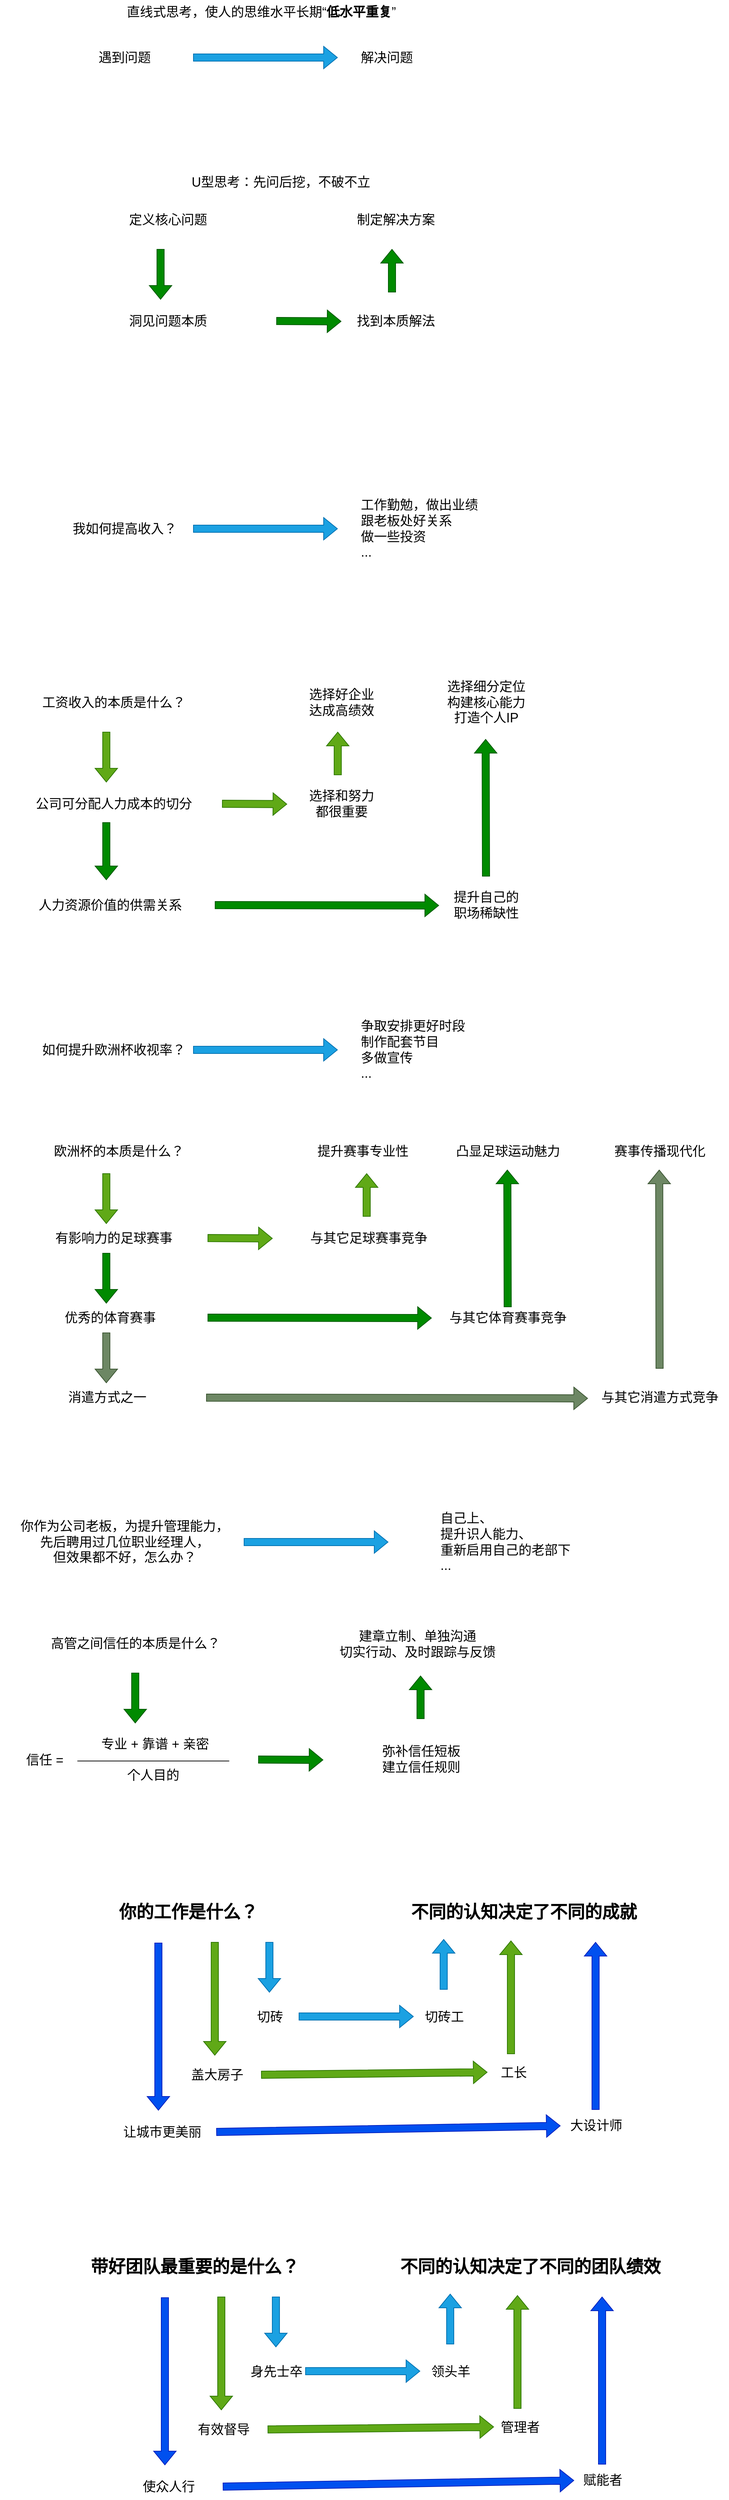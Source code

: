 <mxfile version="20.3.0" type="device"><diagram id="8gfloAJ6xDcUvVrCdhrA" name="第 1 页"><mxGraphModel dx="1644" dy="1692" grid="0" gridSize="10" guides="1" tooltips="1" connect="1" arrows="1" fold="1" page="0" pageScale="1" pageWidth="827" pageHeight="1169" math="0" shadow="0"><root><mxCell id="0"/><mxCell id="1" parent="0"/><mxCell id="8otG7ElQNW7sTsHHkTXs-1" value="" style="shape=flexArrow;endArrow=classic;html=1;rounded=0;fillColor=#1ba1e2;strokeColor=#006EAF;" parent="1" edge="1"><mxGeometry width="50" height="50" relative="1" as="geometry"><mxPoint x="250" y="139.5" as="sourcePoint"/><mxPoint x="450" y="139.5" as="targetPoint"/></mxGeometry></mxCell><mxCell id="8otG7ElQNW7sTsHHkTXs-2" value="我如何提高收入？" style="text;html=1;align=center;verticalAlign=middle;resizable=0;points=[];autosize=1;strokeColor=none;fillColor=none;fontSize=18;" parent="1" vertex="1"><mxGeometry x="70" y="120" width="170" height="40" as="geometry"/></mxCell><mxCell id="8otG7ElQNW7sTsHHkTXs-3" value="工作勤勉，做出业绩&lt;br&gt;跟老板处好关系&lt;br&gt;做一些投资&lt;br&gt;..." style="text;html=1;align=left;verticalAlign=middle;resizable=0;points=[];autosize=1;strokeColor=none;fillColor=none;fontSize=18;" parent="1" vertex="1"><mxGeometry x="480" y="90" width="190" height="100" as="geometry"/></mxCell><mxCell id="8otG7ElQNW7sTsHHkTXs-4" value="" style="shape=flexArrow;endArrow=classic;html=1;rounded=0;fillColor=#60a917;strokeColor=#2D7600;" parent="1" edge="1"><mxGeometry width="50" height="50" relative="1" as="geometry"><mxPoint x="290" y="519.5" as="sourcePoint"/><mxPoint x="380" y="520" as="targetPoint"/></mxGeometry></mxCell><mxCell id="8otG7ElQNW7sTsHHkTXs-5" value="工资收入的本质是什么？" style="text;html=1;align=center;verticalAlign=middle;resizable=0;points=[];autosize=1;strokeColor=none;fillColor=none;fontSize=18;" parent="1" vertex="1"><mxGeometry x="30" y="360" width="220" height="40" as="geometry"/></mxCell><mxCell id="8otG7ElQNW7sTsHHkTXs-6" value="" style="shape=flexArrow;endArrow=classic;html=1;rounded=0;fillColor=#60a917;strokeColor=#2D7600;" parent="1" edge="1"><mxGeometry width="50" height="50" relative="1" as="geometry"><mxPoint x="130" y="420" as="sourcePoint"/><mxPoint x="130" y="490" as="targetPoint"/></mxGeometry></mxCell><mxCell id="8otG7ElQNW7sTsHHkTXs-7" value="公司可分配人力成本的切分" style="text;html=1;align=center;verticalAlign=middle;resizable=0;points=[];autosize=1;strokeColor=none;fillColor=none;fontSize=18;" parent="1" vertex="1"><mxGeometry x="20" y="500" width="240" height="40" as="geometry"/></mxCell><mxCell id="8otG7ElQNW7sTsHHkTXs-8" value="" style="shape=flexArrow;endArrow=classic;html=1;rounded=0;fillColor=#008a00;strokeColor=#005700;" parent="1" edge="1"><mxGeometry width="50" height="50" relative="1" as="geometry"><mxPoint x="130" y="545" as="sourcePoint"/><mxPoint x="130" y="625" as="targetPoint"/></mxGeometry></mxCell><mxCell id="8otG7ElQNW7sTsHHkTXs-9" value="人力资源价值的供需关系" style="text;html=1;align=center;verticalAlign=middle;resizable=0;points=[];autosize=1;strokeColor=none;fillColor=none;fontSize=18;" parent="1" vertex="1"><mxGeometry x="27" y="643" width="216" height="34" as="geometry"/></mxCell><mxCell id="8otG7ElQNW7sTsHHkTXs-10" value="选择和努力&lt;br&gt;都很重要" style="text;html=1;align=center;verticalAlign=middle;resizable=0;points=[];autosize=1;strokeColor=none;fillColor=none;fontSize=18;" parent="1" vertex="1"><mxGeometry x="400" y="490" width="110" height="60" as="geometry"/></mxCell><mxCell id="8otG7ElQNW7sTsHHkTXs-11" value="选择好企业&lt;br&gt;达成高绩效" style="text;html=1;align=center;verticalAlign=middle;resizable=0;points=[];autosize=1;strokeColor=none;fillColor=none;fontSize=18;" parent="1" vertex="1"><mxGeometry x="400" y="350" width="110" height="60" as="geometry"/></mxCell><mxCell id="8otG7ElQNW7sTsHHkTXs-12" value="" style="shape=flexArrow;endArrow=classic;html=1;rounded=0;fillColor=#60a917;strokeColor=#2D7600;" parent="1" edge="1"><mxGeometry width="50" height="50" relative="1" as="geometry"><mxPoint x="450" y="480" as="sourcePoint"/><mxPoint x="450" y="420" as="targetPoint"/></mxGeometry></mxCell><mxCell id="8otG7ElQNW7sTsHHkTXs-13" value="提升自己的&lt;br&gt;职场稀缺性" style="text;html=1;align=center;verticalAlign=middle;resizable=0;points=[];autosize=1;strokeColor=none;fillColor=none;fontSize=18;" parent="1" vertex="1"><mxGeometry x="600" y="630" width="110" height="60" as="geometry"/></mxCell><mxCell id="8otG7ElQNW7sTsHHkTXs-14" value="" style="shape=flexArrow;endArrow=classic;html=1;rounded=0;fillColor=#008a00;strokeColor=#005700;" parent="1" edge="1"><mxGeometry width="50" height="50" relative="1" as="geometry"><mxPoint x="280" y="659.5" as="sourcePoint"/><mxPoint x="590" y="660" as="targetPoint"/></mxGeometry></mxCell><mxCell id="8otG7ElQNW7sTsHHkTXs-15" value="选择细分定位&lt;br&gt;构建核心能力&lt;br&gt;打造个人IP" style="text;html=1;align=center;verticalAlign=middle;resizable=0;points=[];autosize=1;strokeColor=none;fillColor=none;fontSize=18;" parent="1" vertex="1"><mxGeometry x="590" y="340" width="130" height="80" as="geometry"/></mxCell><mxCell id="8otG7ElQNW7sTsHHkTXs-16" value="" style="shape=flexArrow;endArrow=classic;html=1;rounded=0;fillColor=#008a00;strokeColor=#005700;" parent="1" edge="1"><mxGeometry width="50" height="50" relative="1" as="geometry"><mxPoint x="655" y="620" as="sourcePoint"/><mxPoint x="654.5" y="430" as="targetPoint"/></mxGeometry></mxCell><mxCell id="8otG7ElQNW7sTsHHkTXs-17" value="" style="shape=flexArrow;endArrow=classic;html=1;rounded=0;fillColor=#1ba1e2;strokeColor=#006EAF;" parent="1" edge="1"><mxGeometry width="50" height="50" relative="1" as="geometry"><mxPoint x="250" y="859.5" as="sourcePoint"/><mxPoint x="450" y="859.5" as="targetPoint"/></mxGeometry></mxCell><mxCell id="8otG7ElQNW7sTsHHkTXs-18" value="如何提升欧洲杯收视率？" style="text;html=1;align=center;verticalAlign=middle;resizable=0;points=[];autosize=1;strokeColor=none;fillColor=none;fontSize=18;" parent="1" vertex="1"><mxGeometry x="30" y="840" width="220" height="40" as="geometry"/></mxCell><mxCell id="8otG7ElQNW7sTsHHkTXs-19" value="争取安排更好时段&lt;br&gt;制作配套节目&lt;br&gt;多做宣传&lt;br&gt;..." style="text;html=1;align=left;verticalAlign=middle;resizable=0;points=[];autosize=1;strokeColor=none;fillColor=none;fontSize=18;" parent="1" vertex="1"><mxGeometry x="480" y="810" width="170" height="100" as="geometry"/></mxCell><mxCell id="8otG7ElQNW7sTsHHkTXs-21" value="欧洲杯的本质是什么？" style="text;html=1;align=center;verticalAlign=middle;resizable=0;points=[];autosize=1;strokeColor=none;fillColor=none;fontSize=18;" parent="1" vertex="1"><mxGeometry x="47" y="980" width="200" height="40" as="geometry"/></mxCell><mxCell id="8otG7ElQNW7sTsHHkTXs-22" value="提升赛事专业性" style="text;html=1;align=left;verticalAlign=middle;resizable=0;points=[];autosize=1;strokeColor=none;fillColor=none;fontSize=18;" parent="1" vertex="1"><mxGeometry x="420" y="980" width="150" height="40" as="geometry"/></mxCell><mxCell id="8otG7ElQNW7sTsHHkTXs-23" value="有影响力的足球赛事" style="text;html=1;align=center;verticalAlign=middle;resizable=0;points=[];autosize=1;strokeColor=none;fillColor=none;fontSize=18;" parent="1" vertex="1"><mxGeometry x="45" y="1100" width="190" height="40" as="geometry"/></mxCell><mxCell id="8otG7ElQNW7sTsHHkTXs-24" value="优秀的体育赛事" style="text;html=1;align=center;verticalAlign=middle;resizable=0;points=[];autosize=1;strokeColor=none;fillColor=none;fontSize=18;" parent="1" vertex="1"><mxGeometry x="60" y="1210" width="150" height="40" as="geometry"/></mxCell><mxCell id="8otG7ElQNW7sTsHHkTXs-25" value="消遣方式之一" style="text;html=1;align=center;verticalAlign=middle;resizable=0;points=[];autosize=1;strokeColor=none;fillColor=none;fontSize=18;" parent="1" vertex="1"><mxGeometry x="66" y="1320" width="130" height="40" as="geometry"/></mxCell><mxCell id="8otG7ElQNW7sTsHHkTXs-26" value="与其它足球赛事竞争" style="text;html=1;align=left;verticalAlign=middle;resizable=0;points=[];autosize=1;strokeColor=none;fillColor=none;fontSize=18;" parent="1" vertex="1"><mxGeometry x="410" y="1100" width="190" height="40" as="geometry"/></mxCell><mxCell id="8otG7ElQNW7sTsHHkTXs-27" value="与其它体育赛事竞争" style="text;html=1;align=center;verticalAlign=middle;resizable=0;points=[];autosize=1;strokeColor=none;fillColor=none;fontSize=18;" parent="1" vertex="1"><mxGeometry x="590" y="1210" width="190" height="40" as="geometry"/></mxCell><mxCell id="8otG7ElQNW7sTsHHkTXs-28" value="凸显足球运动魅力" style="text;html=1;align=center;verticalAlign=middle;resizable=0;points=[];autosize=1;strokeColor=none;fillColor=none;fontSize=18;" parent="1" vertex="1"><mxGeometry x="600" y="980" width="170" height="40" as="geometry"/></mxCell><mxCell id="8otG7ElQNW7sTsHHkTXs-29" value="与其它消遣方式竞争" style="text;html=1;align=center;verticalAlign=middle;resizable=0;points=[];autosize=1;strokeColor=none;fillColor=none;fontSize=18;" parent="1" vertex="1"><mxGeometry x="800" y="1320" width="190" height="40" as="geometry"/></mxCell><mxCell id="8otG7ElQNW7sTsHHkTXs-30" value="赛事传播现代化" style="text;html=1;align=center;verticalAlign=middle;resizable=0;points=[];autosize=1;strokeColor=none;fillColor=none;fontSize=18;" parent="1" vertex="1"><mxGeometry x="820" y="980" width="150" height="40" as="geometry"/></mxCell><mxCell id="8otG7ElQNW7sTsHHkTXs-31" value="" style="shape=flexArrow;endArrow=classic;html=1;rounded=0;fillColor=#008a00;strokeColor=#005700;" parent="1" edge="1"><mxGeometry width="50" height="50" relative="1" as="geometry"><mxPoint x="270" y="1229.5" as="sourcePoint"/><mxPoint x="580" y="1230" as="targetPoint"/></mxGeometry></mxCell><mxCell id="8otG7ElQNW7sTsHHkTXs-32" value="" style="shape=flexArrow;endArrow=classic;html=1;rounded=0;fillColor=#60a917;strokeColor=#2D7600;" parent="1" edge="1"><mxGeometry width="50" height="50" relative="1" as="geometry"><mxPoint x="270" y="1119.5" as="sourcePoint"/><mxPoint x="360" y="1120" as="targetPoint"/></mxGeometry></mxCell><mxCell id="8otG7ElQNW7sTsHHkTXs-33" value="" style="shape=flexArrow;endArrow=classic;html=1;rounded=0;fillColor=#6d8764;strokeColor=#3A5431;entryX=-0.011;entryY=0.275;entryDx=0;entryDy=0;entryPerimeter=0;" parent="1" edge="1"><mxGeometry width="50" height="50" relative="1" as="geometry"><mxPoint x="268" y="1340" as="sourcePoint"/><mxPoint x="795.91" y="1341" as="targetPoint"/></mxGeometry></mxCell><mxCell id="8otG7ElQNW7sTsHHkTXs-34" value="" style="shape=flexArrow;endArrow=classic;html=1;rounded=0;fillColor=#008a00;strokeColor=#005700;" parent="1" edge="1"><mxGeometry width="50" height="50" relative="1" as="geometry"><mxPoint x="685" y="1215" as="sourcePoint"/><mxPoint x="684.5" y="1025" as="targetPoint"/></mxGeometry></mxCell><mxCell id="8otG7ElQNW7sTsHHkTXs-35" value="" style="shape=flexArrow;endArrow=classic;html=1;rounded=0;fillColor=#6d8764;strokeColor=#3A5431;" parent="1" edge="1"><mxGeometry width="50" height="50" relative="1" as="geometry"><mxPoint x="895" y="1300" as="sourcePoint"/><mxPoint x="894.5" y="1025" as="targetPoint"/></mxGeometry></mxCell><mxCell id="8otG7ElQNW7sTsHHkTXs-36" value="" style="shape=flexArrow;endArrow=classic;html=1;rounded=0;fillColor=#60a917;strokeColor=#2D7600;" parent="1" edge="1"><mxGeometry width="50" height="50" relative="1" as="geometry"><mxPoint x="490" y="1090" as="sourcePoint"/><mxPoint x="490" y="1030" as="targetPoint"/></mxGeometry></mxCell><mxCell id="8otG7ElQNW7sTsHHkTXs-37" value="" style="shape=flexArrow;endArrow=classic;html=1;rounded=0;fillColor=#008a00;strokeColor=#005700;" parent="1" edge="1"><mxGeometry width="50" height="50" relative="1" as="geometry"><mxPoint x="130" y="1140" as="sourcePoint"/><mxPoint x="130" y="1210" as="targetPoint"/></mxGeometry></mxCell><mxCell id="8otG7ElQNW7sTsHHkTXs-38" value="" style="shape=flexArrow;endArrow=classic;html=1;rounded=0;fillColor=#60a917;strokeColor=#2D7600;" parent="1" edge="1"><mxGeometry width="50" height="50" relative="1" as="geometry"><mxPoint x="130" y="1030" as="sourcePoint"/><mxPoint x="130" y="1100" as="targetPoint"/></mxGeometry></mxCell><mxCell id="8otG7ElQNW7sTsHHkTXs-39" value="" style="shape=flexArrow;endArrow=classic;html=1;rounded=0;fillColor=#6d8764;strokeColor=#3A5431;" parent="1" edge="1"><mxGeometry width="50" height="50" relative="1" as="geometry"><mxPoint x="130" y="1250" as="sourcePoint"/><mxPoint x="130" y="1320" as="targetPoint"/></mxGeometry></mxCell><mxCell id="8otG7ElQNW7sTsHHkTXs-40" value="" style="shape=flexArrow;endArrow=classic;html=1;rounded=0;fillColor=#1ba1e2;strokeColor=#006EAF;" parent="1" edge="1"><mxGeometry width="50" height="50" relative="1" as="geometry"><mxPoint x="320" y="1539.5" as="sourcePoint"/><mxPoint x="520" y="1539.5" as="targetPoint"/></mxGeometry></mxCell><mxCell id="8otG7ElQNW7sTsHHkTXs-41" value="你作为公司老板，为提升管理能力，&lt;br&gt;先后聘用过几位职业经理人，&lt;br&gt;但效果都不好，怎么办？" style="text;html=1;align=center;verticalAlign=middle;resizable=0;points=[];autosize=1;strokeColor=none;fillColor=none;fontSize=18;" parent="1" vertex="1"><mxGeometry y="1500" width="310" height="80" as="geometry"/></mxCell><mxCell id="8otG7ElQNW7sTsHHkTXs-42" value="自己上、&lt;br&gt;提升识人能力、&lt;br&gt;重新启用自己的老部下&lt;br&gt;..." style="text;html=1;align=left;verticalAlign=middle;resizable=0;points=[];autosize=1;strokeColor=none;fillColor=none;fontSize=18;" parent="1" vertex="1"><mxGeometry x="590" y="1490" width="200" height="100" as="geometry"/></mxCell><mxCell id="8otG7ElQNW7sTsHHkTXs-43" value="" style="shape=flexArrow;endArrow=classic;html=1;rounded=0;fillColor=#008a00;strokeColor=#005700;" parent="1" edge="1"><mxGeometry width="50" height="50" relative="1" as="geometry"><mxPoint x="340" y="1840" as="sourcePoint"/><mxPoint x="430" y="1840.5" as="targetPoint"/></mxGeometry></mxCell><mxCell id="8otG7ElQNW7sTsHHkTXs-44" value="高管之间信任的本质是什么？" style="text;html=1;align=center;verticalAlign=middle;resizable=0;points=[];autosize=1;strokeColor=none;fillColor=none;fontSize=18;" parent="1" vertex="1"><mxGeometry x="40" y="1660" width="260" height="40" as="geometry"/></mxCell><mxCell id="8otG7ElQNW7sTsHHkTXs-45" value="" style="shape=flexArrow;endArrow=classic;html=1;rounded=0;fillColor=#008a00;strokeColor=#005700;" parent="1" edge="1"><mxGeometry width="50" height="50" relative="1" as="geometry"><mxPoint x="170" y="1720" as="sourcePoint"/><mxPoint x="170" y="1790" as="targetPoint"/></mxGeometry></mxCell><mxCell id="8otG7ElQNW7sTsHHkTXs-46" value="&amp;nbsp; &amp;nbsp; &amp;nbsp; &amp;nbsp; &amp;nbsp; &amp;nbsp; &amp;nbsp; &amp;nbsp; &amp;nbsp; &amp;nbsp; &amp;nbsp; &amp;nbsp; &amp;nbsp; 专业 + 靠谱 + 亲密&lt;br&gt;信任 =&amp;nbsp; &amp;nbsp; &amp;nbsp; &amp;nbsp; &amp;nbsp; &amp;nbsp; &amp;nbsp; &amp;nbsp; &amp;nbsp; &amp;nbsp; &amp;nbsp; &amp;nbsp; &amp;nbsp; &amp;nbsp; &amp;nbsp; &amp;nbsp; &amp;nbsp; &amp;nbsp;&lt;br&gt;&amp;nbsp; &amp;nbsp; &amp;nbsp; &amp;nbsp; &amp;nbsp; &amp;nbsp; &amp;nbsp; &amp;nbsp; &amp;nbsp; &amp;nbsp; &amp;nbsp; &amp;nbsp; &amp;nbsp;个人目的" style="text;html=1;align=center;verticalAlign=middle;resizable=0;points=[];autosize=1;strokeColor=none;fillColor=none;fontSize=18;" parent="1" vertex="1"><mxGeometry x="-17" y="1802" width="297" height="77" as="geometry"/></mxCell><mxCell id="8otG7ElQNW7sTsHHkTXs-49" value="弥补信任短板&lt;br&gt;建立信任规则" style="text;html=1;align=center;verticalAlign=middle;resizable=0;points=[];autosize=1;strokeColor=none;fillColor=none;fontSize=18;" parent="1" vertex="1"><mxGeometry x="500" y="1810" width="130" height="60" as="geometry"/></mxCell><mxCell id="8otG7ElQNW7sTsHHkTXs-50" value="建章立制、单独沟通&lt;br&gt;切实行动、及时跟踪与反馈" style="text;html=1;align=center;verticalAlign=middle;resizable=0;points=[];autosize=1;strokeColor=none;fillColor=none;fontSize=18;" parent="1" vertex="1"><mxGeometry x="443" y="1653" width="234" height="55" as="geometry"/></mxCell><mxCell id="8otG7ElQNW7sTsHHkTXs-51" value="" style="shape=flexArrow;endArrow=classic;html=1;rounded=0;fillColor=#008a00;strokeColor=#005700;" parent="1" edge="1"><mxGeometry width="50" height="50" relative="1" as="geometry"><mxPoint x="564.5" y="1784" as="sourcePoint"/><mxPoint x="564.5" y="1724" as="targetPoint"/></mxGeometry></mxCell><mxCell id="8otG7ElQNW7sTsHHkTXs-56" value="" style="endArrow=none;html=1;rounded=0;fontSize=18;" parent="1" edge="1"><mxGeometry width="50" height="50" relative="1" as="geometry"><mxPoint x="90" y="1842" as="sourcePoint"/><mxPoint x="300" y="1842" as="targetPoint"/></mxGeometry></mxCell><mxCell id="8otG7ElQNW7sTsHHkTXs-57" value="" style="shape=flexArrow;endArrow=classic;html=1;rounded=0;fillColor=#1ba1e2;strokeColor=#006EAF;" parent="1" edge="1"><mxGeometry width="50" height="50" relative="1" as="geometry"><mxPoint x="250" y="-511.5" as="sourcePoint"/><mxPoint x="450" y="-511.5" as="targetPoint"/></mxGeometry></mxCell><mxCell id="8otG7ElQNW7sTsHHkTXs-58" value="遇到问题" style="text;html=1;align=center;verticalAlign=middle;resizable=0;points=[];autosize=1;strokeColor=none;fillColor=none;fontSize=18;" parent="1" vertex="1"><mxGeometry x="110" y="-528" width="90" height="34" as="geometry"/></mxCell><mxCell id="8otG7ElQNW7sTsHHkTXs-59" value="解决问题" style="text;html=1;align=left;verticalAlign=middle;resizable=0;points=[];autosize=1;strokeColor=none;fillColor=none;fontSize=18;" parent="1" vertex="1"><mxGeometry x="480" y="-528" width="90" height="34" as="geometry"/></mxCell><mxCell id="8otG7ElQNW7sTsHHkTXs-60" value="直线式思考，使人的思维水平长期“&lt;b&gt;低水平重复&lt;/b&gt;”" style="text;html=1;align=center;verticalAlign=middle;resizable=0;points=[];autosize=1;strokeColor=none;fillColor=none;fontSize=18;" parent="1" vertex="1"><mxGeometry x="149" y="-591" width="390" height="34" as="geometry"/></mxCell><mxCell id="8otG7ElQNW7sTsHHkTXs-61" value="" style="shape=flexArrow;endArrow=classic;html=1;rounded=0;fillColor=#008a00;strokeColor=#005700;" parent="1" edge="1"><mxGeometry width="50" height="50" relative="1" as="geometry"><mxPoint x="365" y="-147.5" as="sourcePoint"/><mxPoint x="455" y="-147" as="targetPoint"/></mxGeometry></mxCell><mxCell id="8otG7ElQNW7sTsHHkTXs-62" value="定义核心问题" style="text;html=1;align=center;verticalAlign=middle;resizable=0;points=[];autosize=1;strokeColor=none;fillColor=none;fontSize=18;" parent="1" vertex="1"><mxGeometry x="152" y="-304" width="126" height="34" as="geometry"/></mxCell><mxCell id="8otG7ElQNW7sTsHHkTXs-63" value="" style="shape=flexArrow;endArrow=classic;html=1;rounded=0;fillColor=#008a00;strokeColor=#005700;" parent="1" edge="1"><mxGeometry width="50" height="50" relative="1" as="geometry"><mxPoint x="205" y="-247" as="sourcePoint"/><mxPoint x="205" y="-177" as="targetPoint"/></mxGeometry></mxCell><mxCell id="8otG7ElQNW7sTsHHkTXs-64" value="洞见问题本质" style="text;html=1;align=center;verticalAlign=middle;resizable=0;points=[];autosize=1;strokeColor=none;fillColor=none;fontSize=18;" parent="1" vertex="1"><mxGeometry x="152" y="-164" width="126" height="34" as="geometry"/></mxCell><mxCell id="8otG7ElQNW7sTsHHkTXs-65" value="找到本质解法" style="text;html=1;align=center;verticalAlign=middle;resizable=0;points=[];autosize=1;strokeColor=none;fillColor=none;fontSize=18;" parent="1" vertex="1"><mxGeometry x="467" y="-164" width="126" height="34" as="geometry"/></mxCell><mxCell id="8otG7ElQNW7sTsHHkTXs-66" value="制定解决方案" style="text;html=1;align=center;verticalAlign=middle;resizable=0;points=[];autosize=1;strokeColor=none;fillColor=none;fontSize=18;" parent="1" vertex="1"><mxGeometry x="467" y="-304" width="126" height="34" as="geometry"/></mxCell><mxCell id="8otG7ElQNW7sTsHHkTXs-67" value="" style="shape=flexArrow;endArrow=classic;html=1;rounded=0;fillColor=#008a00;strokeColor=#005700;" parent="1" edge="1"><mxGeometry width="50" height="50" relative="1" as="geometry"><mxPoint x="525" y="-187" as="sourcePoint"/><mxPoint x="525" y="-247" as="targetPoint"/></mxGeometry></mxCell><mxCell id="8otG7ElQNW7sTsHHkTXs-68" value="U型思考：先问后挖，不破不立" style="text;html=1;align=center;verticalAlign=middle;resizable=0;points=[];autosize=1;strokeColor=none;fillColor=none;fontSize=18;" parent="1" vertex="1"><mxGeometry x="238" y="-356" width="265" height="34" as="geometry"/></mxCell><mxCell id="8otG7ElQNW7sTsHHkTXs-69" value="&lt;font style=&quot;font-size: 24px;&quot;&gt;你的工作是什么？&lt;/font&gt;" style="text;html=1;align=center;verticalAlign=middle;resizable=0;points=[];autosize=1;strokeColor=none;fillColor=none;fontSize=18;fontStyle=1" parent="1" vertex="1"><mxGeometry x="138" y="2030" width="210" height="41" as="geometry"/></mxCell><mxCell id="8otG7ElQNW7sTsHHkTXs-70" value="切砖" style="text;html=1;align=center;verticalAlign=middle;resizable=0;points=[];autosize=1;strokeColor=none;fillColor=none;fontSize=18;" parent="1" vertex="1"><mxGeometry x="329" y="2179" width="54" height="34" as="geometry"/></mxCell><mxCell id="8otG7ElQNW7sTsHHkTXs-71" value="盖大房子" style="text;html=1;align=center;verticalAlign=middle;resizable=0;points=[];autosize=1;strokeColor=none;fillColor=none;fontSize=18;" parent="1" vertex="1"><mxGeometry x="238" y="2259" width="90" height="34" as="geometry"/></mxCell><mxCell id="8otG7ElQNW7sTsHHkTXs-72" value="让城市更美丽" style="text;html=1;align=center;verticalAlign=middle;resizable=0;points=[];autosize=1;strokeColor=none;fillColor=none;fontSize=18;" parent="1" vertex="1"><mxGeometry x="144" y="2338" width="126" height="34" as="geometry"/></mxCell><mxCell id="8otG7ElQNW7sTsHHkTXs-73" value="切砖工" style="text;html=1;align=center;verticalAlign=middle;resizable=0;points=[];autosize=1;strokeColor=none;fillColor=none;fontSize=18;" parent="1" vertex="1"><mxGeometry x="561" y="2179" width="72" height="34" as="geometry"/></mxCell><mxCell id="8otG7ElQNW7sTsHHkTXs-74" value="工长" style="text;html=1;align=center;verticalAlign=middle;resizable=0;points=[];autosize=1;strokeColor=none;fillColor=none;fontSize=18;" parent="1" vertex="1"><mxGeometry x="666" y="2256" width="54" height="34" as="geometry"/></mxCell><mxCell id="8otG7ElQNW7sTsHHkTXs-75" value="大设计师" style="text;html=1;align=center;verticalAlign=middle;resizable=0;points=[];autosize=1;strokeColor=none;fillColor=none;fontSize=18;" parent="1" vertex="1"><mxGeometry x="762" y="2329" width="90" height="34" as="geometry"/></mxCell><mxCell id="8otG7ElQNW7sTsHHkTXs-76" value="不同的认知决定了不同的成就" style="text;html=1;align=center;verticalAlign=middle;resizable=0;points=[];autosize=1;strokeColor=none;fillColor=none;fontSize=24;fontStyle=1" parent="1" vertex="1"><mxGeometry x="542" y="2030" width="330" height="41" as="geometry"/></mxCell><mxCell id="8otG7ElQNW7sTsHHkTXs-77" value="" style="shape=flexArrow;endArrow=classic;html=1;rounded=0;fillColor=#1ba1e2;strokeColor=#006EAF;" parent="1" edge="1"><mxGeometry width="50" height="50" relative="1" as="geometry"><mxPoint x="355.5" y="2092" as="sourcePoint"/><mxPoint x="355.5" y="2162" as="targetPoint"/></mxGeometry></mxCell><mxCell id="8otG7ElQNW7sTsHHkTXs-78" value="" style="shape=flexArrow;endArrow=classic;html=1;rounded=0;fillColor=#1ba1e2;strokeColor=#006EAF;" parent="1" edge="1"><mxGeometry width="50" height="50" relative="1" as="geometry"><mxPoint x="596.5" y="2158" as="sourcePoint"/><mxPoint x="596.5" y="2088" as="targetPoint"/></mxGeometry></mxCell><mxCell id="8otG7ElQNW7sTsHHkTXs-79" value="" style="shape=flexArrow;endArrow=classic;html=1;rounded=0;fillColor=#1ba1e2;strokeColor=#006EAF;" parent="1" edge="1"><mxGeometry width="50" height="50" relative="1" as="geometry"><mxPoint x="396" y="2195" as="sourcePoint"/><mxPoint x="555" y="2195" as="targetPoint"/></mxGeometry></mxCell><mxCell id="8otG7ElQNW7sTsHHkTXs-80" value="" style="shape=flexArrow;endArrow=classic;html=1;rounded=0;fillColor=#60a917;strokeColor=#2D7600;" parent="1" edge="1"><mxGeometry width="50" height="50" relative="1" as="geometry"><mxPoint x="280" y="2092" as="sourcePoint"/><mxPoint x="280" y="2249" as="targetPoint"/></mxGeometry></mxCell><mxCell id="8otG7ElQNW7sTsHHkTXs-81" value="" style="shape=flexArrow;endArrow=classic;html=1;rounded=0;fillColor=#60a917;strokeColor=#2D7600;" parent="1" edge="1"><mxGeometry width="50" height="50" relative="1" as="geometry"><mxPoint x="689.5" y="2247" as="sourcePoint"/><mxPoint x="689.5" y="2090" as="targetPoint"/></mxGeometry></mxCell><mxCell id="8otG7ElQNW7sTsHHkTXs-82" value="" style="shape=flexArrow;endArrow=classic;html=1;rounded=0;fillColor=#60a917;strokeColor=#2D7600;" parent="1" edge="1"><mxGeometry width="50" height="50" relative="1" as="geometry"><mxPoint x="344" y="2275.5" as="sourcePoint"/><mxPoint x="657" y="2272" as="targetPoint"/></mxGeometry></mxCell><mxCell id="8otG7ElQNW7sTsHHkTXs-83" value="" style="shape=flexArrow;endArrow=classic;html=1;rounded=0;fillColor=#0050ef;strokeColor=#001DBC;" parent="1" edge="1"><mxGeometry width="50" height="50" relative="1" as="geometry"><mxPoint x="202" y="2093" as="sourcePoint"/><mxPoint x="202" y="2325" as="targetPoint"/></mxGeometry></mxCell><mxCell id="8otG7ElQNW7sTsHHkTXs-84" value="" style="shape=flexArrow;endArrow=classic;html=1;rounded=0;fillColor=#0050ef;strokeColor=#001DBC;" parent="1" edge="1"><mxGeometry width="50" height="50" relative="1" as="geometry"><mxPoint x="806.5" y="2324" as="sourcePoint"/><mxPoint x="806.5" y="2092" as="targetPoint"/></mxGeometry></mxCell><mxCell id="8otG7ElQNW7sTsHHkTXs-85" value="" style="shape=flexArrow;endArrow=classic;html=1;rounded=0;fillColor=#0050ef;strokeColor=#001DBC;entryX=-0.044;entryY=0.5;entryDx=0;entryDy=0;entryPerimeter=0;" parent="1" target="8otG7ElQNW7sTsHHkTXs-75" edge="1"><mxGeometry width="50" height="50" relative="1" as="geometry"><mxPoint x="282" y="2354.5" as="sourcePoint"/><mxPoint x="595" y="2351" as="targetPoint"/></mxGeometry></mxCell><mxCell id="8otG7ElQNW7sTsHHkTXs-86" value="&lt;font style=&quot;font-size: 24px;&quot;&gt;带好团队最重要的是什么？&lt;/font&gt;" style="text;html=1;align=center;verticalAlign=middle;resizable=0;points=[];autosize=1;strokeColor=none;fillColor=none;fontSize=18;fontStyle=1" parent="1" vertex="1"><mxGeometry x="99" y="2520" width="306" height="41" as="geometry"/></mxCell><mxCell id="8otG7ElQNW7sTsHHkTXs-87" value="身先士卒" style="text;html=1;align=center;verticalAlign=middle;resizable=0;points=[];autosize=1;strokeColor=none;fillColor=none;fontSize=18;" parent="1" vertex="1"><mxGeometry x="320" y="2669" width="90" height="34" as="geometry"/></mxCell><mxCell id="8otG7ElQNW7sTsHHkTXs-88" value="有效督导" style="text;html=1;align=center;verticalAlign=middle;resizable=0;points=[];autosize=1;strokeColor=none;fillColor=none;fontSize=18;" parent="1" vertex="1"><mxGeometry x="247" y="2749" width="90" height="34" as="geometry"/></mxCell><mxCell id="8otG7ElQNW7sTsHHkTXs-89" value="使众人行" style="text;html=1;align=center;verticalAlign=middle;resizable=0;points=[];autosize=1;strokeColor=none;fillColor=none;fontSize=18;" parent="1" vertex="1"><mxGeometry x="171" y="2828" width="90" height="34" as="geometry"/></mxCell><mxCell id="8otG7ElQNW7sTsHHkTXs-90" value="领头羊" style="text;html=1;align=center;verticalAlign=middle;resizable=0;points=[];autosize=1;strokeColor=none;fillColor=none;fontSize=18;" parent="1" vertex="1"><mxGeometry x="570" y="2669" width="72" height="34" as="geometry"/></mxCell><mxCell id="8otG7ElQNW7sTsHHkTXs-91" value="管理者" style="text;html=1;align=center;verticalAlign=middle;resizable=0;points=[];autosize=1;strokeColor=none;fillColor=none;fontSize=18;" parent="1" vertex="1"><mxGeometry x="666" y="2746" width="72" height="34" as="geometry"/></mxCell><mxCell id="8otG7ElQNW7sTsHHkTXs-92" value="赋能者" style="text;html=1;align=center;verticalAlign=middle;resizable=0;points=[];autosize=1;strokeColor=none;fillColor=none;fontSize=18;" parent="1" vertex="1"><mxGeometry x="780" y="2819" width="72" height="34" as="geometry"/></mxCell><mxCell id="8otG7ElQNW7sTsHHkTXs-93" value="不同的认知决定了不同的团队绩效" style="text;html=1;align=center;verticalAlign=middle;resizable=0;points=[];autosize=1;strokeColor=none;fillColor=none;fontSize=24;fontStyle=1" parent="1" vertex="1"><mxGeometry x="527" y="2520" width="378" height="41" as="geometry"/></mxCell><mxCell id="8otG7ElQNW7sTsHHkTXs-94" value="" style="shape=flexArrow;endArrow=classic;html=1;rounded=0;fillColor=#1ba1e2;strokeColor=#006EAF;" parent="1" edge="1"><mxGeometry width="50" height="50" relative="1" as="geometry"><mxPoint x="364.5" y="2582" as="sourcePoint"/><mxPoint x="364.5" y="2652" as="targetPoint"/></mxGeometry></mxCell><mxCell id="8otG7ElQNW7sTsHHkTXs-95" value="" style="shape=flexArrow;endArrow=classic;html=1;rounded=0;fillColor=#1ba1e2;strokeColor=#006EAF;" parent="1" edge="1"><mxGeometry width="50" height="50" relative="1" as="geometry"><mxPoint x="605.5" y="2648" as="sourcePoint"/><mxPoint x="605.5" y="2578" as="targetPoint"/></mxGeometry></mxCell><mxCell id="8otG7ElQNW7sTsHHkTXs-96" value="" style="shape=flexArrow;endArrow=classic;html=1;rounded=0;fillColor=#1ba1e2;strokeColor=#006EAF;" parent="1" edge="1"><mxGeometry width="50" height="50" relative="1" as="geometry"><mxPoint x="405" y="2685" as="sourcePoint"/><mxPoint x="564" y="2685" as="targetPoint"/></mxGeometry></mxCell><mxCell id="8otG7ElQNW7sTsHHkTXs-97" value="" style="shape=flexArrow;endArrow=classic;html=1;rounded=0;fillColor=#60a917;strokeColor=#2D7600;" parent="1" edge="1"><mxGeometry width="50" height="50" relative="1" as="geometry"><mxPoint x="289" y="2582" as="sourcePoint"/><mxPoint x="289" y="2739" as="targetPoint"/></mxGeometry></mxCell><mxCell id="8otG7ElQNW7sTsHHkTXs-98" value="" style="shape=flexArrow;endArrow=classic;html=1;rounded=0;fillColor=#60a917;strokeColor=#2D7600;" parent="1" edge="1"><mxGeometry width="50" height="50" relative="1" as="geometry"><mxPoint x="698.5" y="2737" as="sourcePoint"/><mxPoint x="698.5" y="2580" as="targetPoint"/></mxGeometry></mxCell><mxCell id="8otG7ElQNW7sTsHHkTXs-99" value="" style="shape=flexArrow;endArrow=classic;html=1;rounded=0;fillColor=#60a917;strokeColor=#2D7600;" parent="1" edge="1"><mxGeometry width="50" height="50" relative="1" as="geometry"><mxPoint x="353" y="2765.5" as="sourcePoint"/><mxPoint x="666" y="2762" as="targetPoint"/></mxGeometry></mxCell><mxCell id="8otG7ElQNW7sTsHHkTXs-100" value="" style="shape=flexArrow;endArrow=classic;html=1;rounded=0;fillColor=#0050ef;strokeColor=#001DBC;" parent="1" edge="1"><mxGeometry width="50" height="50" relative="1" as="geometry"><mxPoint x="211" y="2583" as="sourcePoint"/><mxPoint x="211" y="2815" as="targetPoint"/></mxGeometry></mxCell><mxCell id="8otG7ElQNW7sTsHHkTXs-101" value="" style="shape=flexArrow;endArrow=classic;html=1;rounded=0;fillColor=#0050ef;strokeColor=#001DBC;" parent="1" edge="1"><mxGeometry width="50" height="50" relative="1" as="geometry"><mxPoint x="815.5" y="2814" as="sourcePoint"/><mxPoint x="815.5" y="2582" as="targetPoint"/></mxGeometry></mxCell><mxCell id="8otG7ElQNW7sTsHHkTXs-102" value="" style="shape=flexArrow;endArrow=classic;html=1;rounded=0;fillColor=#0050ef;strokeColor=#001DBC;entryX=-0.044;entryY=0.5;entryDx=0;entryDy=0;entryPerimeter=0;" parent="1" target="8otG7ElQNW7sTsHHkTXs-92" edge="1"><mxGeometry width="50" height="50" relative="1" as="geometry"><mxPoint x="291" y="2844.5" as="sourcePoint"/><mxPoint x="604" y="2841" as="targetPoint"/></mxGeometry></mxCell></root></mxGraphModel></diagram></mxfile>